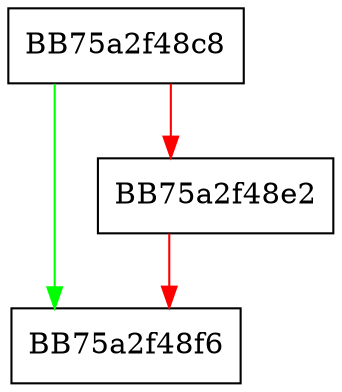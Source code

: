 digraph _Getdays {
  node [shape="box"];
  graph [splines=ortho];
  BB75a2f48c8 -> BB75a2f48f6 [color="green"];
  BB75a2f48c8 -> BB75a2f48e2 [color="red"];
  BB75a2f48e2 -> BB75a2f48f6 [color="red"];
}